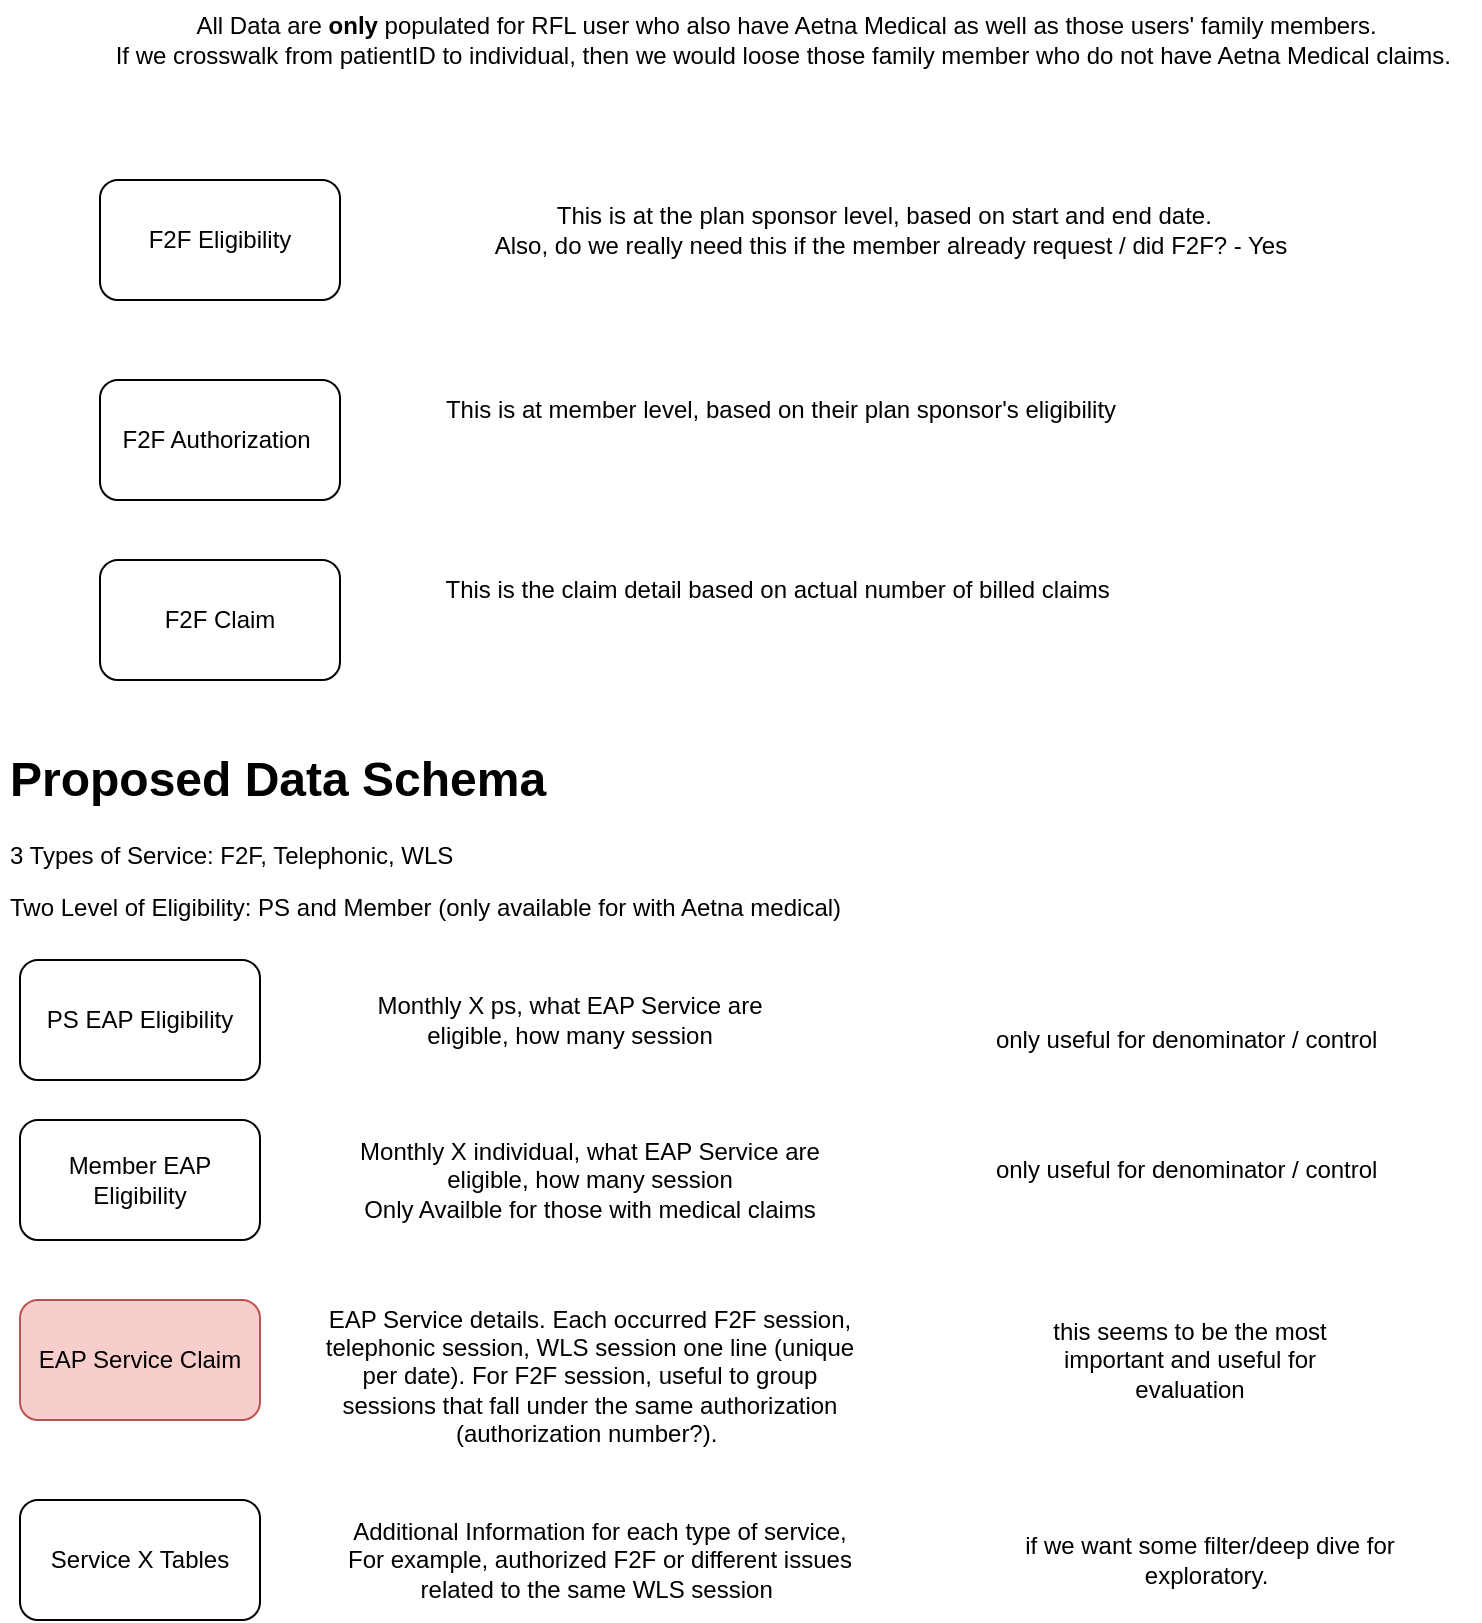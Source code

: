 <mxfile version="20.8.3" type="github">
  <diagram id="JimvKLFMV4bd7w0cs6DW" name="Page-1">
    <mxGraphModel dx="1482" dy="790" grid="1" gridSize="10" guides="1" tooltips="1" connect="1" arrows="1" fold="1" page="1" pageScale="1" pageWidth="850" pageHeight="1100" math="0" shadow="0">
      <root>
        <mxCell id="0" />
        <mxCell id="1" parent="0" />
        <mxCell id="R-19UEIqgZbKDTWxE5e_-1" value="F2F Claim" style="rounded=1;whiteSpace=wrap;html=1;" parent="1" vertex="1">
          <mxGeometry x="120" y="330" width="120" height="60" as="geometry" />
        </mxCell>
        <mxCell id="R-19UEIqgZbKDTWxE5e_-2" value="F2F Authorization&amp;nbsp;" style="rounded=1;whiteSpace=wrap;html=1;" parent="1" vertex="1">
          <mxGeometry x="120" y="240" width="120" height="60" as="geometry" />
        </mxCell>
        <mxCell id="R-19UEIqgZbKDTWxE5e_-3" value="F2F Eligibility" style="rounded=1;whiteSpace=wrap;html=1;" parent="1" vertex="1">
          <mxGeometry x="120" y="140" width="120" height="60" as="geometry" />
        </mxCell>
        <mxCell id="R-19UEIqgZbKDTWxE5e_-4" value="This is at the plan sponsor level, based on start and end date.&amp;nbsp;&amp;nbsp;&lt;br&gt;Also, do we really need this if the member already request / did F2F? - Yes" style="text;html=1;align=center;verticalAlign=middle;resizable=0;points=[];autosize=1;strokeColor=none;fillColor=none;" parent="1" vertex="1">
          <mxGeometry x="305" y="145" width="420" height="40" as="geometry" />
        </mxCell>
        <mxCell id="R-19UEIqgZbKDTWxE5e_-5" value="This is at member level, based on their plan sponsor&#39;s eligibility" style="text;html=1;align=center;verticalAlign=middle;resizable=0;points=[];autosize=1;strokeColor=none;fillColor=none;" parent="1" vertex="1">
          <mxGeometry x="280" y="240" width="360" height="30" as="geometry" />
        </mxCell>
        <mxCell id="R-19UEIqgZbKDTWxE5e_-6" value="This is the claim detail based on actual number of billed claims&amp;nbsp;" style="text;html=1;align=center;verticalAlign=middle;resizable=0;points=[];autosize=1;strokeColor=none;fillColor=none;" parent="1" vertex="1">
          <mxGeometry x="280" y="330" width="360" height="30" as="geometry" />
        </mxCell>
        <mxCell id="R-19UEIqgZbKDTWxE5e_-7" value="&lt;h1&gt;Proposed Data Schema&amp;nbsp;&lt;/h1&gt;&lt;p&gt;3 Types of Service: F2F, Telephonic, WLS&amp;nbsp;&lt;/p&gt;&lt;p&gt;Two Level of Eligibility: PS and Member (only available for with Aetna medical)&lt;/p&gt;&lt;p&gt;&lt;br&gt;&lt;/p&gt;" style="text;html=1;strokeColor=none;fillColor=none;spacing=5;spacingTop=-20;whiteSpace=wrap;overflow=hidden;rounded=0;" parent="1" vertex="1">
          <mxGeometry x="70" y="420" width="440" height="120" as="geometry" />
        </mxCell>
        <mxCell id="R-19UEIqgZbKDTWxE5e_-8" value="Service X Tables" style="rounded=1;whiteSpace=wrap;html=1;" parent="1" vertex="1">
          <mxGeometry x="80" y="800" width="120" height="60" as="geometry" />
        </mxCell>
        <mxCell id="R-19UEIqgZbKDTWxE5e_-9" value="EAP Service Claim" style="rounded=1;whiteSpace=wrap;html=1;fillColor=#f8cecc;strokeColor=#b85450;" parent="1" vertex="1">
          <mxGeometry x="80" y="700" width="120" height="60" as="geometry" />
        </mxCell>
        <mxCell id="R-19UEIqgZbKDTWxE5e_-10" value="PS EAP Eligibility" style="rounded=1;whiteSpace=wrap;html=1;" parent="1" vertex="1">
          <mxGeometry x="80" y="530" width="120" height="60" as="geometry" />
        </mxCell>
        <mxCell id="R-19UEIqgZbKDTWxE5e_-11" value="Member EAP Eligibility" style="rounded=1;whiteSpace=wrap;html=1;" parent="1" vertex="1">
          <mxGeometry x="80" y="610" width="120" height="60" as="geometry" />
        </mxCell>
        <mxCell id="R-19UEIqgZbKDTWxE5e_-12" value="Monthly X ps, what EAP Service are eligible, how many session" style="text;html=1;strokeColor=none;fillColor=none;align=center;verticalAlign=middle;whiteSpace=wrap;rounded=0;" parent="1" vertex="1">
          <mxGeometry x="250" y="545" width="210" height="30" as="geometry" />
        </mxCell>
        <mxCell id="R-19UEIqgZbKDTWxE5e_-13" value="Monthly X individual, what EAP Service are eligible, how many session&lt;br&gt;Only Availble for those with medical claims" style="text;html=1;strokeColor=none;fillColor=none;align=center;verticalAlign=middle;whiteSpace=wrap;rounded=0;" parent="1" vertex="1">
          <mxGeometry x="230" y="625" width="270" height="30" as="geometry" />
        </mxCell>
        <mxCell id="R-19UEIqgZbKDTWxE5e_-14" value="EAP Service details. Each occurred F2F session, telephonic session, WLS session one line (unique per date). For F2F session, useful to group sessions that fall under the same authorization (authorization number?).&amp;nbsp;" style="text;html=1;strokeColor=none;fillColor=none;align=center;verticalAlign=middle;whiteSpace=wrap;rounded=0;" parent="1" vertex="1">
          <mxGeometry x="230" y="722.5" width="270" height="30" as="geometry" />
        </mxCell>
        <mxCell id="R-19UEIqgZbKDTWxE5e_-15" value="Additional Information for each type of service,&lt;br&gt;For example, authorized F2F or different issues related to the same WLS session&amp;nbsp;" style="text;html=1;strokeColor=none;fillColor=none;align=center;verticalAlign=middle;whiteSpace=wrap;rounded=0;" parent="1" vertex="1">
          <mxGeometry x="240" y="815" width="260" height="30" as="geometry" />
        </mxCell>
        <mxCell id="R-19UEIqgZbKDTWxE5e_-16" value="only useful for denominator / control&amp;nbsp;" style="text;html=1;strokeColor=none;fillColor=none;align=center;verticalAlign=middle;whiteSpace=wrap;rounded=0;" parent="1" vertex="1">
          <mxGeometry x="540" y="620" width="250" height="30" as="geometry" />
        </mxCell>
        <mxCell id="R-19UEIqgZbKDTWxE5e_-17" value="only useful for denominator / control&amp;nbsp;" style="text;html=1;strokeColor=none;fillColor=none;align=center;verticalAlign=middle;whiteSpace=wrap;rounded=0;" parent="1" vertex="1">
          <mxGeometry x="540" y="555" width="250" height="30" as="geometry" />
        </mxCell>
        <mxCell id="R-19UEIqgZbKDTWxE5e_-20" value="this seems to be the most important and useful for evaluation" style="text;html=1;strokeColor=none;fillColor=none;align=center;verticalAlign=middle;whiteSpace=wrap;rounded=0;" parent="1" vertex="1">
          <mxGeometry x="575" y="707.5" width="180" height="45" as="geometry" />
        </mxCell>
        <mxCell id="R-19UEIqgZbKDTWxE5e_-21" value="if we want some filter/deep dive for exploratory.&amp;nbsp;&lt;br&gt;" style="text;html=1;strokeColor=none;fillColor=none;align=center;verticalAlign=middle;whiteSpace=wrap;rounded=0;" parent="1" vertex="1">
          <mxGeometry x="550" y="815" width="250" height="30" as="geometry" />
        </mxCell>
        <mxCell id="hEl_XSXgUvuKR03yrWPJ-1" value="All Data are &lt;b&gt;only &lt;/b&gt;populated for RFL user who also have Aetna Medical as well as those users&#39; family members.&amp;nbsp;&lt;br&gt;If we crosswalk from patientID to individual, then we would loose those family member who do not have Aetna Medical claims.&amp;nbsp;&amp;nbsp;" style="text;html=1;strokeColor=none;fillColor=none;align=center;verticalAlign=middle;whiteSpace=wrap;rounded=0;" vertex="1" parent="1">
          <mxGeometry x="120" y="50" width="690" height="40" as="geometry" />
        </mxCell>
      </root>
    </mxGraphModel>
  </diagram>
</mxfile>
